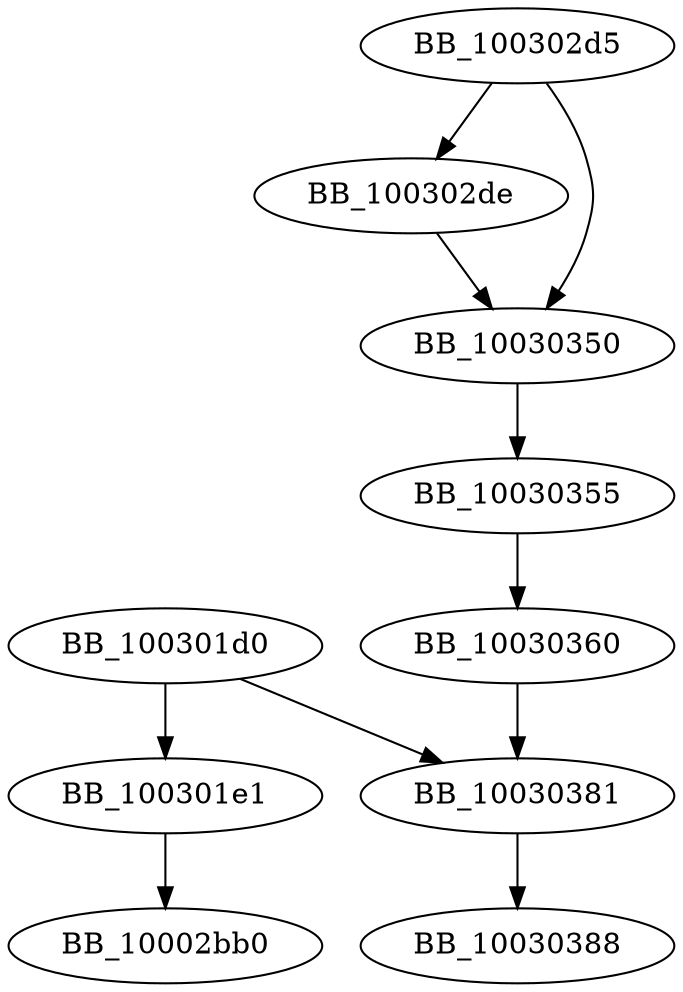 DiGraph sub_100301D0{
BB_100301d0->BB_100301e1
BB_100301d0->BB_10030381
BB_100301e1->BB_10002bb0
BB_100302d5->BB_100302de
BB_100302d5->BB_10030350
BB_100302de->BB_10030350
BB_10030350->BB_10030355
BB_10030355->BB_10030360
BB_10030360->BB_10030381
BB_10030381->BB_10030388
}
